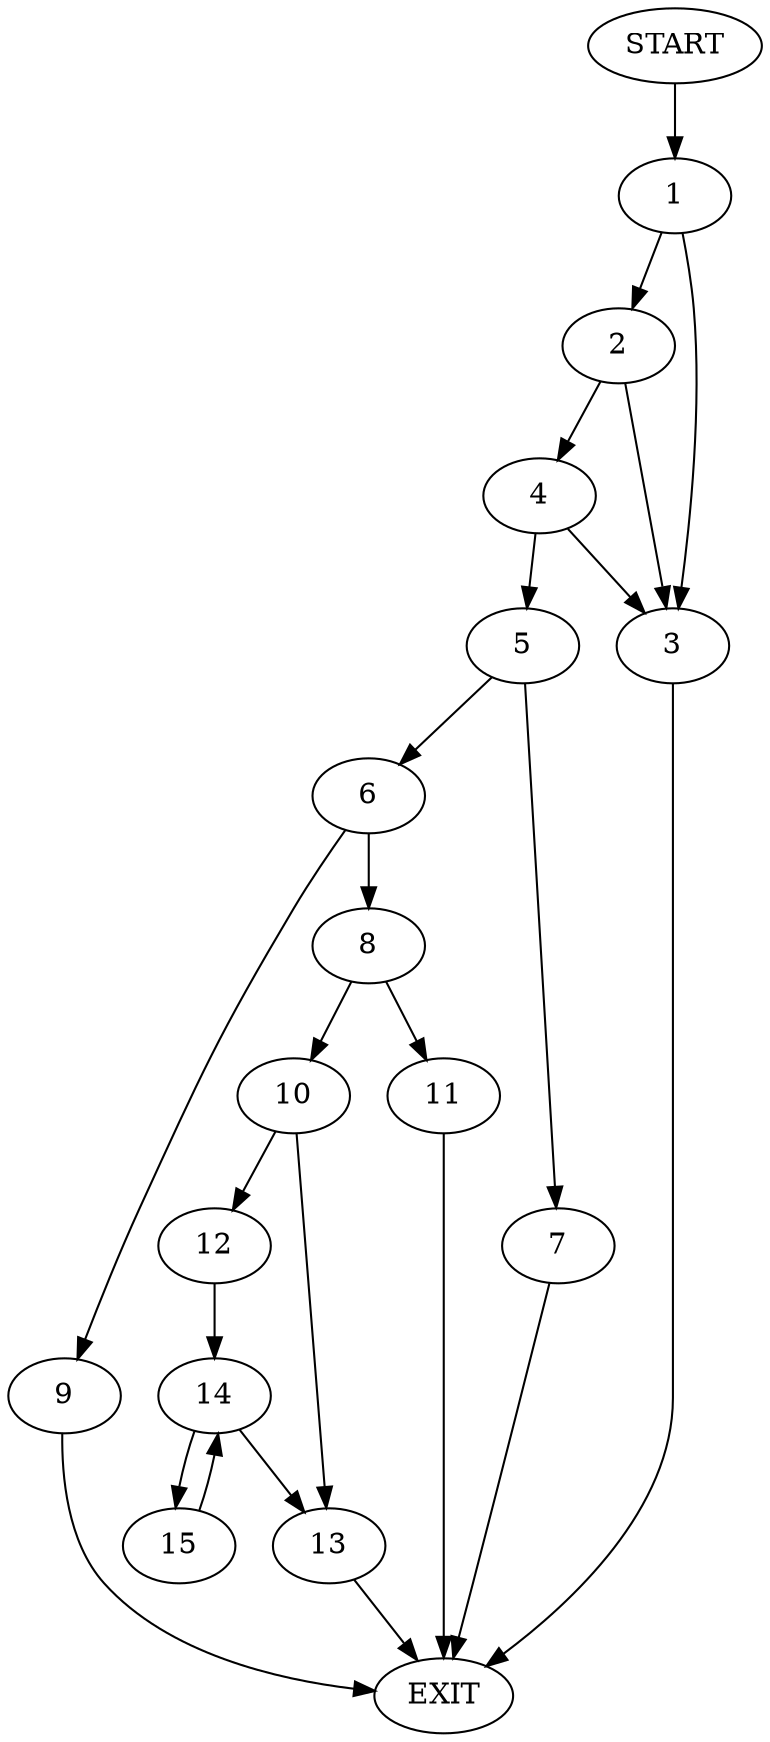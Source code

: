 digraph {
0 [label="START"]
16 [label="EXIT"]
0 -> 1
1 -> 2
1 -> 3
2 -> 4
2 -> 3
3 -> 16
4 -> 3
4 -> 5
5 -> 6
5 -> 7
7 -> 16
6 -> 8
6 -> 9
9 -> 16
8 -> 10
8 -> 11
10 -> 12
10 -> 13
11 -> 16
12 -> 14
13 -> 16
14 -> 15
14 -> 13
15 -> 14
}
